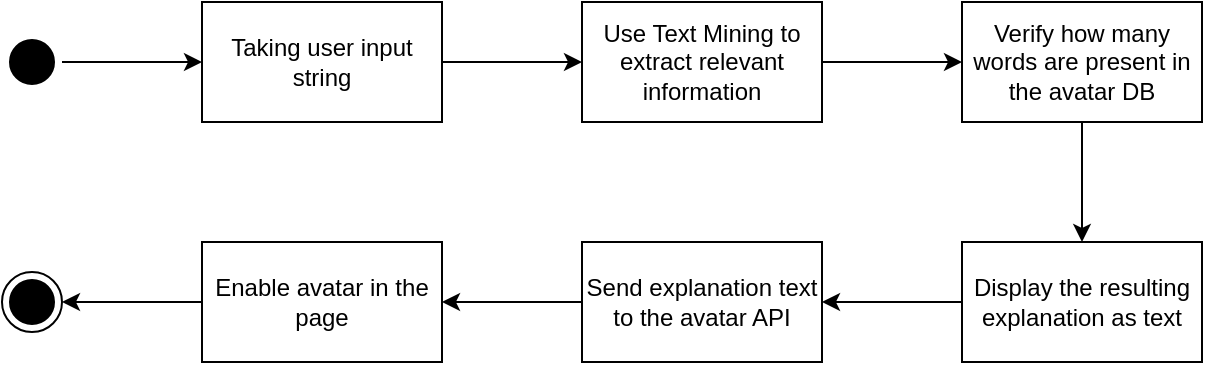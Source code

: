 <mxfile version="12.7.1" type="device"><diagram id="Ll04QxT76b2GEXGV4jRK" name="Page-1"><mxGraphModel dx="1422" dy="802" grid="1" gridSize="10" guides="1" tooltips="1" connect="1" arrows="1" fold="1" page="1" pageScale="1" pageWidth="827" pageHeight="1169" math="0" shadow="0"><root><mxCell id="0"/><mxCell id="1" parent="0"/><mxCell id="2fpD-Kg2uNFjQKfal3sN-4" value="" style="edgeStyle=orthogonalEdgeStyle;rounded=0;orthogonalLoop=1;jettySize=auto;html=1;" edge="1" parent="1" source="2fpD-Kg2uNFjQKfal3sN-1" target="2fpD-Kg2uNFjQKfal3sN-5"><mxGeometry relative="1" as="geometry"><mxPoint x="105" y="130" as="targetPoint"/></mxGeometry></mxCell><mxCell id="2fpD-Kg2uNFjQKfal3sN-1" value="" style="ellipse;html=1;shape=startState;fillColor=#000000;strokeColor=#000000;" vertex="1" parent="1"><mxGeometry x="90" y="35" width="30" height="30" as="geometry"/></mxCell><mxCell id="2fpD-Kg2uNFjQKfal3sN-2" value="" style="ellipse;html=1;shape=endState;fillColor=#000000;strokeColor=#000000;" vertex="1" parent="1"><mxGeometry x="90" y="155" width="30" height="30" as="geometry"/></mxCell><mxCell id="2fpD-Kg2uNFjQKfal3sN-7" value="" style="edgeStyle=orthogonalEdgeStyle;rounded=0;orthogonalLoop=1;jettySize=auto;html=1;" edge="1" parent="1" source="2fpD-Kg2uNFjQKfal3sN-5" target="2fpD-Kg2uNFjQKfal3sN-6"><mxGeometry relative="1" as="geometry"/></mxCell><mxCell id="2fpD-Kg2uNFjQKfal3sN-5" value="Taking user input string" style="rounded=0;whiteSpace=wrap;html=1;strokeColor=#000000;fillColor=#FFFFFF;" vertex="1" parent="1"><mxGeometry x="190" y="20" width="120" height="60" as="geometry"/></mxCell><mxCell id="2fpD-Kg2uNFjQKfal3sN-9" value="" style="edgeStyle=orthogonalEdgeStyle;rounded=0;orthogonalLoop=1;jettySize=auto;html=1;" edge="1" parent="1" source="2fpD-Kg2uNFjQKfal3sN-6" target="2fpD-Kg2uNFjQKfal3sN-8"><mxGeometry relative="1" as="geometry"/></mxCell><mxCell id="2fpD-Kg2uNFjQKfal3sN-6" value="Use Text Mining to extract relevant information" style="rounded=0;whiteSpace=wrap;html=1;strokeColor=#000000;fillColor=#FFFFFF;" vertex="1" parent="1"><mxGeometry x="380" y="20" width="120" height="60" as="geometry"/></mxCell><mxCell id="2fpD-Kg2uNFjQKfal3sN-11" value="" style="edgeStyle=orthogonalEdgeStyle;rounded=0;orthogonalLoop=1;jettySize=auto;html=1;" edge="1" parent="1" source="2fpD-Kg2uNFjQKfal3sN-8" target="2fpD-Kg2uNFjQKfal3sN-10"><mxGeometry relative="1" as="geometry"/></mxCell><mxCell id="2fpD-Kg2uNFjQKfal3sN-8" value="Verify how many words are present in the avatar DB" style="rounded=0;whiteSpace=wrap;html=1;strokeColor=#000000;fillColor=#FFFFFF;" vertex="1" parent="1"><mxGeometry x="570" y="20" width="120" height="60" as="geometry"/></mxCell><mxCell id="2fpD-Kg2uNFjQKfal3sN-15" value="" style="edgeStyle=orthogonalEdgeStyle;rounded=0;orthogonalLoop=1;jettySize=auto;html=1;" edge="1" parent="1" source="2fpD-Kg2uNFjQKfal3sN-10" target="2fpD-Kg2uNFjQKfal3sN-14"><mxGeometry relative="1" as="geometry"/></mxCell><mxCell id="2fpD-Kg2uNFjQKfal3sN-10" value="Display the resulting explanation as text" style="rounded=0;whiteSpace=wrap;html=1;strokeColor=#000000;fillColor=#FFFFFF;" vertex="1" parent="1"><mxGeometry x="570" y="140" width="120" height="60" as="geometry"/></mxCell><mxCell id="2fpD-Kg2uNFjQKfal3sN-17" value="" style="edgeStyle=orthogonalEdgeStyle;rounded=0;orthogonalLoop=1;jettySize=auto;html=1;" edge="1" parent="1" source="2fpD-Kg2uNFjQKfal3sN-14" target="2fpD-Kg2uNFjQKfal3sN-16"><mxGeometry relative="1" as="geometry"/></mxCell><mxCell id="2fpD-Kg2uNFjQKfal3sN-14" value="Send explanation text to the avatar API" style="rounded=0;whiteSpace=wrap;html=1;strokeColor=#000000;fillColor=#FFFFFF;" vertex="1" parent="1"><mxGeometry x="380" y="140" width="120" height="60" as="geometry"/></mxCell><mxCell id="2fpD-Kg2uNFjQKfal3sN-18" style="edgeStyle=orthogonalEdgeStyle;rounded=0;orthogonalLoop=1;jettySize=auto;html=1;" edge="1" parent="1" source="2fpD-Kg2uNFjQKfal3sN-16" target="2fpD-Kg2uNFjQKfal3sN-2"><mxGeometry relative="1" as="geometry"/></mxCell><mxCell id="2fpD-Kg2uNFjQKfal3sN-16" value="Enable avatar in the page" style="rounded=0;whiteSpace=wrap;html=1;strokeColor=#000000;fillColor=#FFFFFF;" vertex="1" parent="1"><mxGeometry x="190" y="140" width="120" height="60" as="geometry"/></mxCell></root></mxGraphModel></diagram></mxfile>